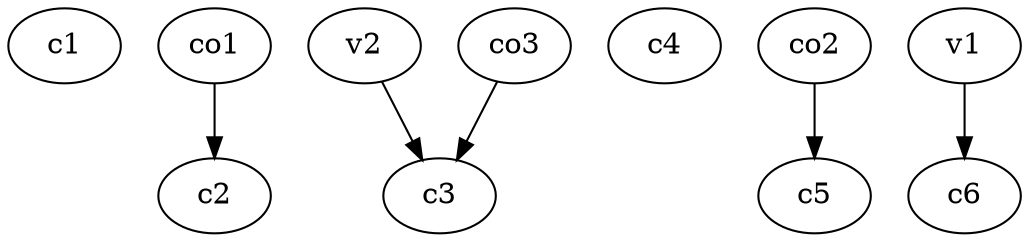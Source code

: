 strict digraph  {
c1;
c2;
c3;
c4;
c5;
c6;
v1;
v2;
co1;
co2;
co3;
v1 -> c6  [weight=1];
v2 -> c3  [weight=1];
co1 -> c2  [weight=1];
co2 -> c5  [weight=1];
co3 -> c3  [weight=1];
}

